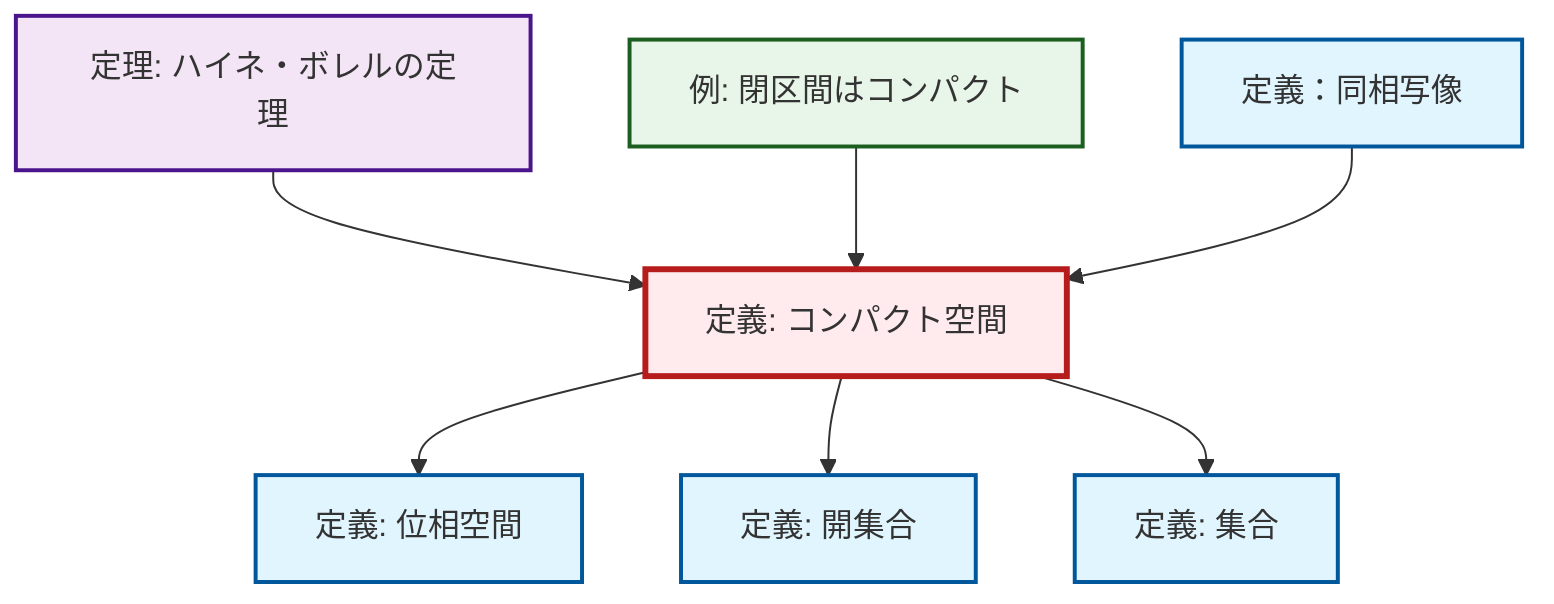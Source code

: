 graph TD
    classDef definition fill:#e1f5fe,stroke:#01579b,stroke-width:2px
    classDef theorem fill:#f3e5f5,stroke:#4a148c,stroke-width:2px
    classDef axiom fill:#fff3e0,stroke:#e65100,stroke-width:2px
    classDef example fill:#e8f5e9,stroke:#1b5e20,stroke-width:2px
    classDef current fill:#ffebee,stroke:#b71c1c,stroke-width:3px
    thm-heine-borel["定理: ハイネ・ボレルの定理"]:::theorem
    def-topological-space["定義: 位相空間"]:::definition
    def-homeomorphism["定義：同相写像"]:::definition
    def-set["定義: 集合"]:::definition
    def-compact["定義: コンパクト空間"]:::definition
    ex-closed-interval-compact["例: 閉区間はコンパクト"]:::example
    def-open-set["定義: 開集合"]:::definition
    thm-heine-borel --> def-compact
    ex-closed-interval-compact --> def-compact
    def-compact --> def-topological-space
    def-compact --> def-open-set
    def-compact --> def-set
    def-homeomorphism --> def-compact
    class def-compact current